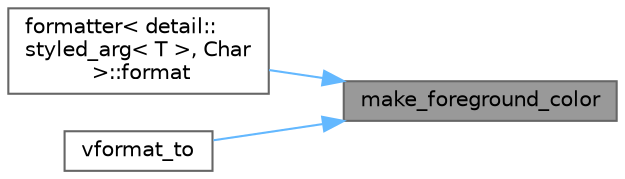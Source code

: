 digraph "make_foreground_color"
{
 // LATEX_PDF_SIZE
  bgcolor="transparent";
  edge [fontname=Helvetica,fontsize=10,labelfontname=Helvetica,labelfontsize=10];
  node [fontname=Helvetica,fontsize=10,shape=box,height=0.2,width=0.4];
  rankdir="RL";
  Node1 [id="Node000001",label="make_foreground_color",height=0.2,width=0.4,color="gray40", fillcolor="grey60", style="filled", fontcolor="black",tooltip=" "];
  Node1 -> Node2 [id="edge1_Node000001_Node000002",dir="back",color="steelblue1",style="solid",tooltip=" "];
  Node2 [id="Node000002",label="formatter\< detail::\lstyled_arg\< T \>, Char\l \>::format",height=0.2,width=0.4,color="grey40", fillcolor="white", style="filled",URL="$structformatter_3_01detail_1_1styled__arg_3_01_t_01_4_00_01_char_01_4.html#aa0fa092d8597011c772b36a114ccdcd5",tooltip=" "];
  Node1 -> Node3 [id="edge2_Node000001_Node000003",dir="back",color="steelblue1",style="solid",tooltip=" "];
  Node3 [id="Node000003",label="vformat_to",height=0.2,width=0.4,color="grey40", fillcolor="white", style="filled",URL="$namespacedetail.html#a823c36c8231ba208ad4f2cf11040b9a1",tooltip=" "];
}
